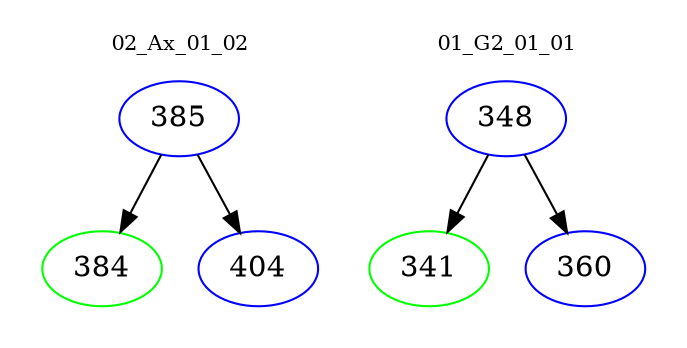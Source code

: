 digraph{
subgraph cluster_0 {
color = white
label = "02_Ax_01_02";
fontsize=10;
T0_385 [label="385", color="blue"]
T0_385 -> T0_384 [color="black"]
T0_384 [label="384", color="green"]
T0_385 -> T0_404 [color="black"]
T0_404 [label="404", color="blue"]
}
subgraph cluster_1 {
color = white
label = "01_G2_01_01";
fontsize=10;
T1_348 [label="348", color="blue"]
T1_348 -> T1_341 [color="black"]
T1_341 [label="341", color="green"]
T1_348 -> T1_360 [color="black"]
T1_360 [label="360", color="blue"]
}
}
